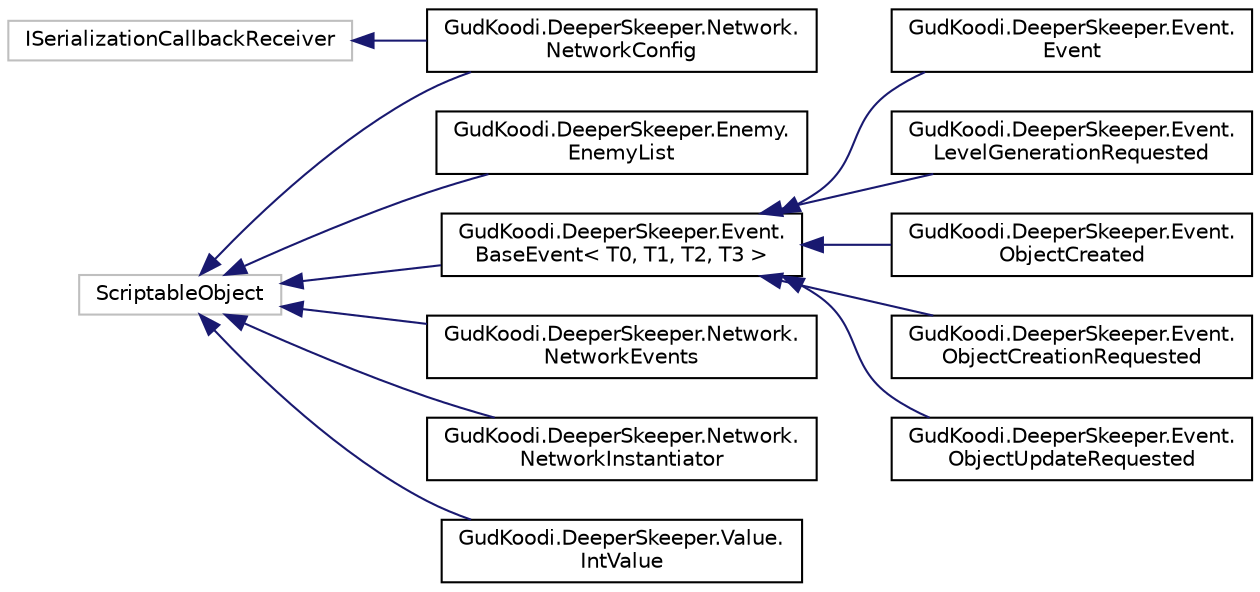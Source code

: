 digraph "Graphical Class Hierarchy"
{
 // LATEX_PDF_SIZE
  edge [fontname="Helvetica",fontsize="10",labelfontname="Helvetica",labelfontsize="10"];
  node [fontname="Helvetica",fontsize="10",shape=record];
  rankdir="LR";
  Node65 [label="ISerializationCallbackReceiver",height=0.2,width=0.4,color="grey75", fillcolor="white", style="filled",tooltip=" "];
  Node65 -> Node17 [dir="back",color="midnightblue",fontsize="10",style="solid",fontname="Helvetica"];
  Node17 [label="GudKoodi.DeeperSkeeper.Network.\lNetworkConfig",height=0.2,width=0.4,color="black", fillcolor="white", style="filled",URL="$class_gud_koodi_1_1_deeper_skeeper_1_1_network_1_1_network_config.html",tooltip=" "];
  Node9 [label="ScriptableObject",height=0.2,width=0.4,color="grey75", fillcolor="white", style="filled",tooltip=" "];
  Node9 -> Node0 [dir="back",color="midnightblue",fontsize="10",style="solid",fontname="Helvetica"];
  Node0 [label="GudKoodi.DeeperSkeeper.Enemy.\lEnemyList",height=0.2,width=0.4,color="black", fillcolor="white", style="filled",URL="$class_gud_koodi_1_1_deeper_skeeper_1_1_enemy_1_1_enemy_list.html",tooltip="Container class for enemy prefabs."];
  Node9 -> Node11 [dir="back",color="midnightblue",fontsize="10",style="solid",fontname="Helvetica"];
  Node11 [label="GudKoodi.DeeperSkeeper.Event.\lBaseEvent\< T0, T1, T2, T3 \>",height=0.2,width=0.4,color="black", fillcolor="white", style="filled",URL="$class_gud_koodi_1_1_deeper_skeeper_1_1_event_1_1_base_event.html",tooltip="Base class for all events."];
  Node11 -> Node12 [dir="back",color="midnightblue",fontsize="10",style="solid",fontname="Helvetica"];
  Node12 [label="GudKoodi.DeeperSkeeper.Event.\lEvent",height=0.2,width=0.4,color="black", fillcolor="white", style="filled",URL="$class_gud_koodi_1_1_deeper_skeeper_1_1_event_1_1_event.html",tooltip="Simple event with no arguments."];
  Node11 -> Node13 [dir="back",color="midnightblue",fontsize="10",style="solid",fontname="Helvetica"];
  Node13 [label="GudKoodi.DeeperSkeeper.Event.\lLevelGenerationRequested",height=0.2,width=0.4,color="black", fillcolor="white", style="filled",URL="$class_gud_koodi_1_1_deeper_skeeper_1_1_event_1_1_level_generation_requested.html",tooltip="Event for requesting level generation."];
  Node11 -> Node14 [dir="back",color="midnightblue",fontsize="10",style="solid",fontname="Helvetica"];
  Node14 [label="GudKoodi.DeeperSkeeper.Event.\lObjectCreated",height=0.2,width=0.4,color="black", fillcolor="white", style="filled",URL="$class_gud_koodi_1_1_deeper_skeeper_1_1_event_1_1_object_created.html",tooltip="Event for reacting to object creations."];
  Node11 -> Node15 [dir="back",color="midnightblue",fontsize="10",style="solid",fontname="Helvetica"];
  Node15 [label="GudKoodi.DeeperSkeeper.Event.\lObjectCreationRequested",height=0.2,width=0.4,color="black", fillcolor="white", style="filled",URL="$class_gud_koodi_1_1_deeper_skeeper_1_1_event_1_1_object_creation_requested.html",tooltip="Event for requesting the creation of objects."];
  Node11 -> Node16 [dir="back",color="midnightblue",fontsize="10",style="solid",fontname="Helvetica"];
  Node16 [label="GudKoodi.DeeperSkeeper.Event.\lObjectUpdateRequested",height=0.2,width=0.4,color="black", fillcolor="white", style="filled",URL="$class_gud_koodi_1_1_deeper_skeeper_1_1_event_1_1_object_update_requested.html",tooltip="Event for requesting object updates."];
  Node9 -> Node17 [dir="back",color="midnightblue",fontsize="10",style="solid",fontname="Helvetica"];
  Node9 -> Node18 [dir="back",color="midnightblue",fontsize="10",style="solid",fontname="Helvetica"];
  Node18 [label="GudKoodi.DeeperSkeeper.Network.\lNetworkEvents",height=0.2,width=0.4,color="black", fillcolor="white", style="filled",URL="$class_gud_koodi_1_1_deeper_skeeper_1_1_network_1_1_network_events.html",tooltip="Common network event container for client and server controllers."];
  Node9 -> Node19 [dir="back",color="midnightblue",fontsize="10",style="solid",fontname="Helvetica"];
  Node19 [label="GudKoodi.DeeperSkeeper.Network.\lNetworkInstantiator",height=0.2,width=0.4,color="black", fillcolor="white", style="filled",URL="$class_gud_koodi_1_1_deeper_skeeper_1_1_network_1_1_network_instantiator.html",tooltip="Utility object for creating new gameobjects from assigned prefabs"];
  Node9 -> Node20 [dir="back",color="midnightblue",fontsize="10",style="solid",fontname="Helvetica"];
  Node20 [label="GudKoodi.DeeperSkeeper.Value.\lIntValue",height=0.2,width=0.4,color="black", fillcolor="white", style="filled",URL="$class_gud_koodi_1_1_deeper_skeeper_1_1_value_1_1_int_value.html",tooltip="IntValue class."];
}
